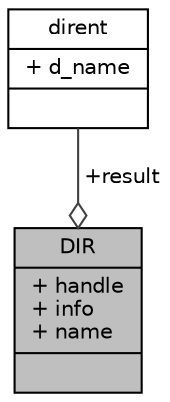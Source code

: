 digraph "DIR"
{
 // INTERACTIVE_SVG=YES
  edge [fontname="Helvetica",fontsize="10",labelfontname="Helvetica",labelfontsize="10"];
  node [fontname="Helvetica",fontsize="10",shape=record];
  Node1 [label="{DIR\n|+ handle\l+ info\l+ name\l|}",height=0.2,width=0.4,color="black", fillcolor="grey75", style="filled", fontcolor="black"];
  Node2 -> Node1 [color="grey25",fontsize="10",style="solid",label=" +result" ,arrowhead="odiamond",fontname="Helvetica"];
  Node2 [label="{dirent\n|+ d_name\l|}",height=0.2,width=0.4,color="black", fillcolor="white", style="filled",URL="$structdirent.html"];
}
